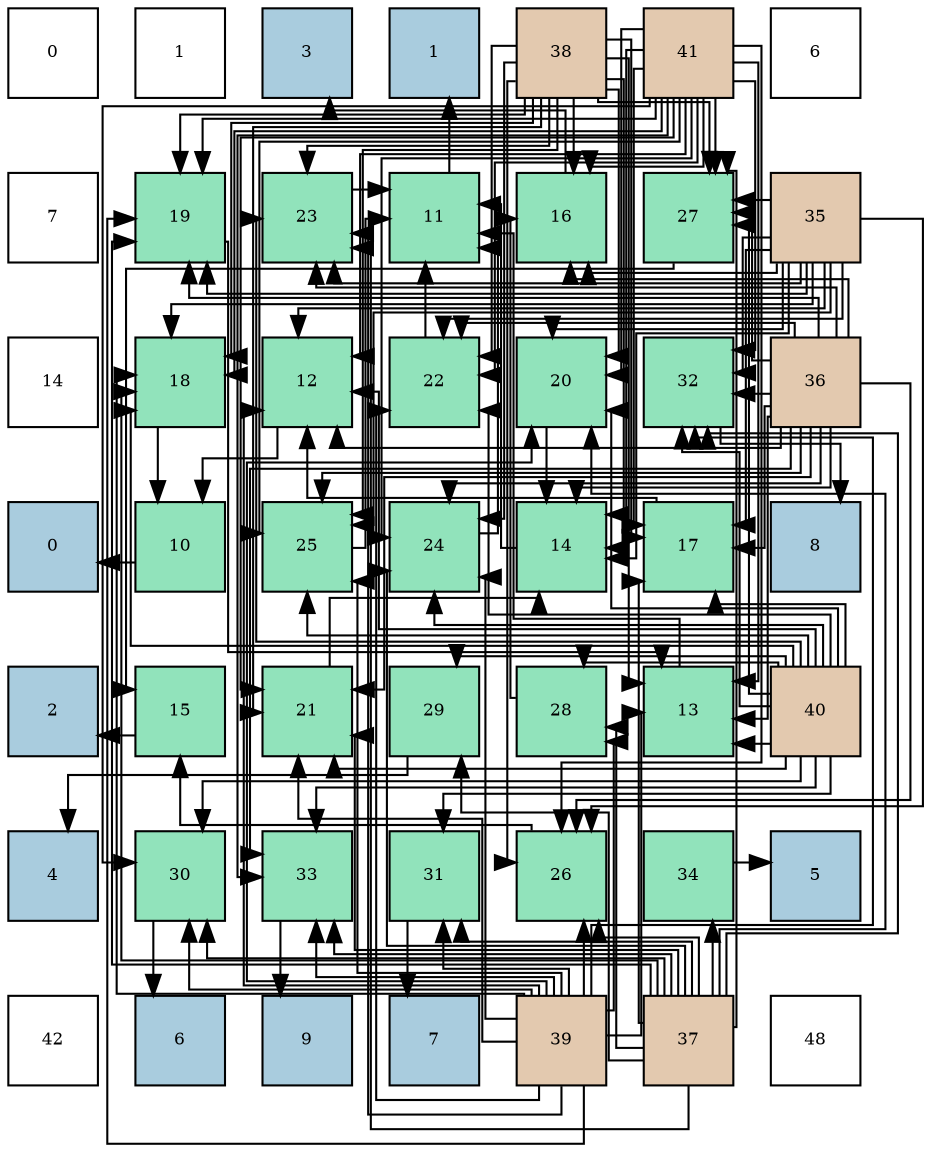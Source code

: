 digraph layout{
 rankdir=TB;
 splines=ortho;
 node [style=filled shape=square fixedsize=true width=0.6];
0[label="0", fontsize=8, fillcolor="#ffffff"];
1[label="1", fontsize=8, fillcolor="#ffffff"];
2[label="3", fontsize=8, fillcolor="#a9ccde"];
3[label="1", fontsize=8, fillcolor="#a9ccde"];
4[label="38", fontsize=8, fillcolor="#e3c9af"];
5[label="41", fontsize=8, fillcolor="#e3c9af"];
6[label="6", fontsize=8, fillcolor="#ffffff"];
7[label="7", fontsize=8, fillcolor="#ffffff"];
8[label="19", fontsize=8, fillcolor="#91e3bb"];
9[label="23", fontsize=8, fillcolor="#91e3bb"];
10[label="11", fontsize=8, fillcolor="#91e3bb"];
11[label="16", fontsize=8, fillcolor="#91e3bb"];
12[label="27", fontsize=8, fillcolor="#91e3bb"];
13[label="35", fontsize=8, fillcolor="#e3c9af"];
14[label="14", fontsize=8, fillcolor="#ffffff"];
15[label="18", fontsize=8, fillcolor="#91e3bb"];
16[label="12", fontsize=8, fillcolor="#91e3bb"];
17[label="22", fontsize=8, fillcolor="#91e3bb"];
18[label="20", fontsize=8, fillcolor="#91e3bb"];
19[label="32", fontsize=8, fillcolor="#91e3bb"];
20[label="36", fontsize=8, fillcolor="#e3c9af"];
21[label="0", fontsize=8, fillcolor="#a9ccde"];
22[label="10", fontsize=8, fillcolor="#91e3bb"];
23[label="25", fontsize=8, fillcolor="#91e3bb"];
24[label="24", fontsize=8, fillcolor="#91e3bb"];
25[label="14", fontsize=8, fillcolor="#91e3bb"];
26[label="17", fontsize=8, fillcolor="#91e3bb"];
27[label="8", fontsize=8, fillcolor="#a9ccde"];
28[label="2", fontsize=8, fillcolor="#a9ccde"];
29[label="15", fontsize=8, fillcolor="#91e3bb"];
30[label="21", fontsize=8, fillcolor="#91e3bb"];
31[label="29", fontsize=8, fillcolor="#91e3bb"];
32[label="28", fontsize=8, fillcolor="#91e3bb"];
33[label="13", fontsize=8, fillcolor="#91e3bb"];
34[label="40", fontsize=8, fillcolor="#e3c9af"];
35[label="4", fontsize=8, fillcolor="#a9ccde"];
36[label="30", fontsize=8, fillcolor="#91e3bb"];
37[label="33", fontsize=8, fillcolor="#91e3bb"];
38[label="31", fontsize=8, fillcolor="#91e3bb"];
39[label="26", fontsize=8, fillcolor="#91e3bb"];
40[label="34", fontsize=8, fillcolor="#91e3bb"];
41[label="5", fontsize=8, fillcolor="#a9ccde"];
42[label="42", fontsize=8, fillcolor="#ffffff"];
43[label="6", fontsize=8, fillcolor="#a9ccde"];
44[label="9", fontsize=8, fillcolor="#a9ccde"];
45[label="7", fontsize=8, fillcolor="#a9ccde"];
46[label="39", fontsize=8, fillcolor="#e3c9af"];
47[label="37", fontsize=8, fillcolor="#e3c9af"];
48[label="48", fontsize=8, fillcolor="#ffffff"];
edge [constraint=false, style=vis];22 -> 21;
10 -> 3;
16 -> 22;
33 -> 10;
25 -> 10;
29 -> 28;
11 -> 2;
26 -> 16;
15 -> 22;
8 -> 33;
18 -> 25;
30 -> 25;
17 -> 10;
9 -> 10;
24 -> 10;
23 -> 10;
39 -> 29;
12 -> 29;
32 -> 11;
31 -> 35;
36 -> 43;
38 -> 45;
19 -> 27;
37 -> 44;
40 -> 41;
13 -> 16;
13 -> 25;
13 -> 11;
13 -> 26;
13 -> 15;
13 -> 8;
13 -> 18;
13 -> 17;
13 -> 9;
13 -> 23;
13 -> 39;
13 -> 12;
13 -> 19;
20 -> 16;
20 -> 33;
20 -> 25;
20 -> 11;
20 -> 26;
20 -> 8;
20 -> 30;
20 -> 17;
20 -> 9;
20 -> 24;
20 -> 23;
20 -> 39;
20 -> 12;
20 -> 19;
20 -> 37;
47 -> 26;
47 -> 15;
47 -> 8;
47 -> 18;
47 -> 30;
47 -> 9;
47 -> 24;
47 -> 39;
47 -> 12;
47 -> 32;
47 -> 31;
47 -> 36;
47 -> 38;
47 -> 19;
47 -> 37;
47 -> 40;
4 -> 33;
4 -> 25;
4 -> 11;
4 -> 26;
4 -> 15;
4 -> 8;
4 -> 18;
4 -> 30;
4 -> 17;
4 -> 9;
4 -> 24;
4 -> 23;
4 -> 39;
4 -> 12;
46 -> 16;
46 -> 33;
46 -> 15;
46 -> 8;
46 -> 18;
46 -> 30;
46 -> 17;
46 -> 9;
46 -> 24;
46 -> 23;
46 -> 39;
46 -> 32;
46 -> 36;
46 -> 38;
46 -> 19;
46 -> 37;
34 -> 16;
34 -> 33;
34 -> 26;
34 -> 15;
34 -> 18;
34 -> 30;
34 -> 17;
34 -> 9;
34 -> 24;
34 -> 23;
34 -> 12;
34 -> 32;
34 -> 31;
34 -> 36;
34 -> 38;
34 -> 19;
34 -> 37;
5 -> 16;
5 -> 33;
5 -> 25;
5 -> 11;
5 -> 26;
5 -> 15;
5 -> 8;
5 -> 18;
5 -> 30;
5 -> 17;
5 -> 24;
5 -> 23;
5 -> 39;
5 -> 12;
5 -> 36;
5 -> 19;
5 -> 37;
edge [constraint=true, style=invis];
0 -> 7 -> 14 -> 21 -> 28 -> 35 -> 42;
1 -> 8 -> 15 -> 22 -> 29 -> 36 -> 43;
2 -> 9 -> 16 -> 23 -> 30 -> 37 -> 44;
3 -> 10 -> 17 -> 24 -> 31 -> 38 -> 45;
4 -> 11 -> 18 -> 25 -> 32 -> 39 -> 46;
5 -> 12 -> 19 -> 26 -> 33 -> 40 -> 47;
6 -> 13 -> 20 -> 27 -> 34 -> 41 -> 48;
rank = same {0 -> 1 -> 2 -> 3 -> 4 -> 5 -> 6};
rank = same {7 -> 8 -> 9 -> 10 -> 11 -> 12 -> 13};
rank = same {14 -> 15 -> 16 -> 17 -> 18 -> 19 -> 20};
rank = same {21 -> 22 -> 23 -> 24 -> 25 -> 26 -> 27};
rank = same {28 -> 29 -> 30 -> 31 -> 32 -> 33 -> 34};
rank = same {35 -> 36 -> 37 -> 38 -> 39 -> 40 -> 41};
rank = same {42 -> 43 -> 44 -> 45 -> 46 -> 47 -> 48};
}